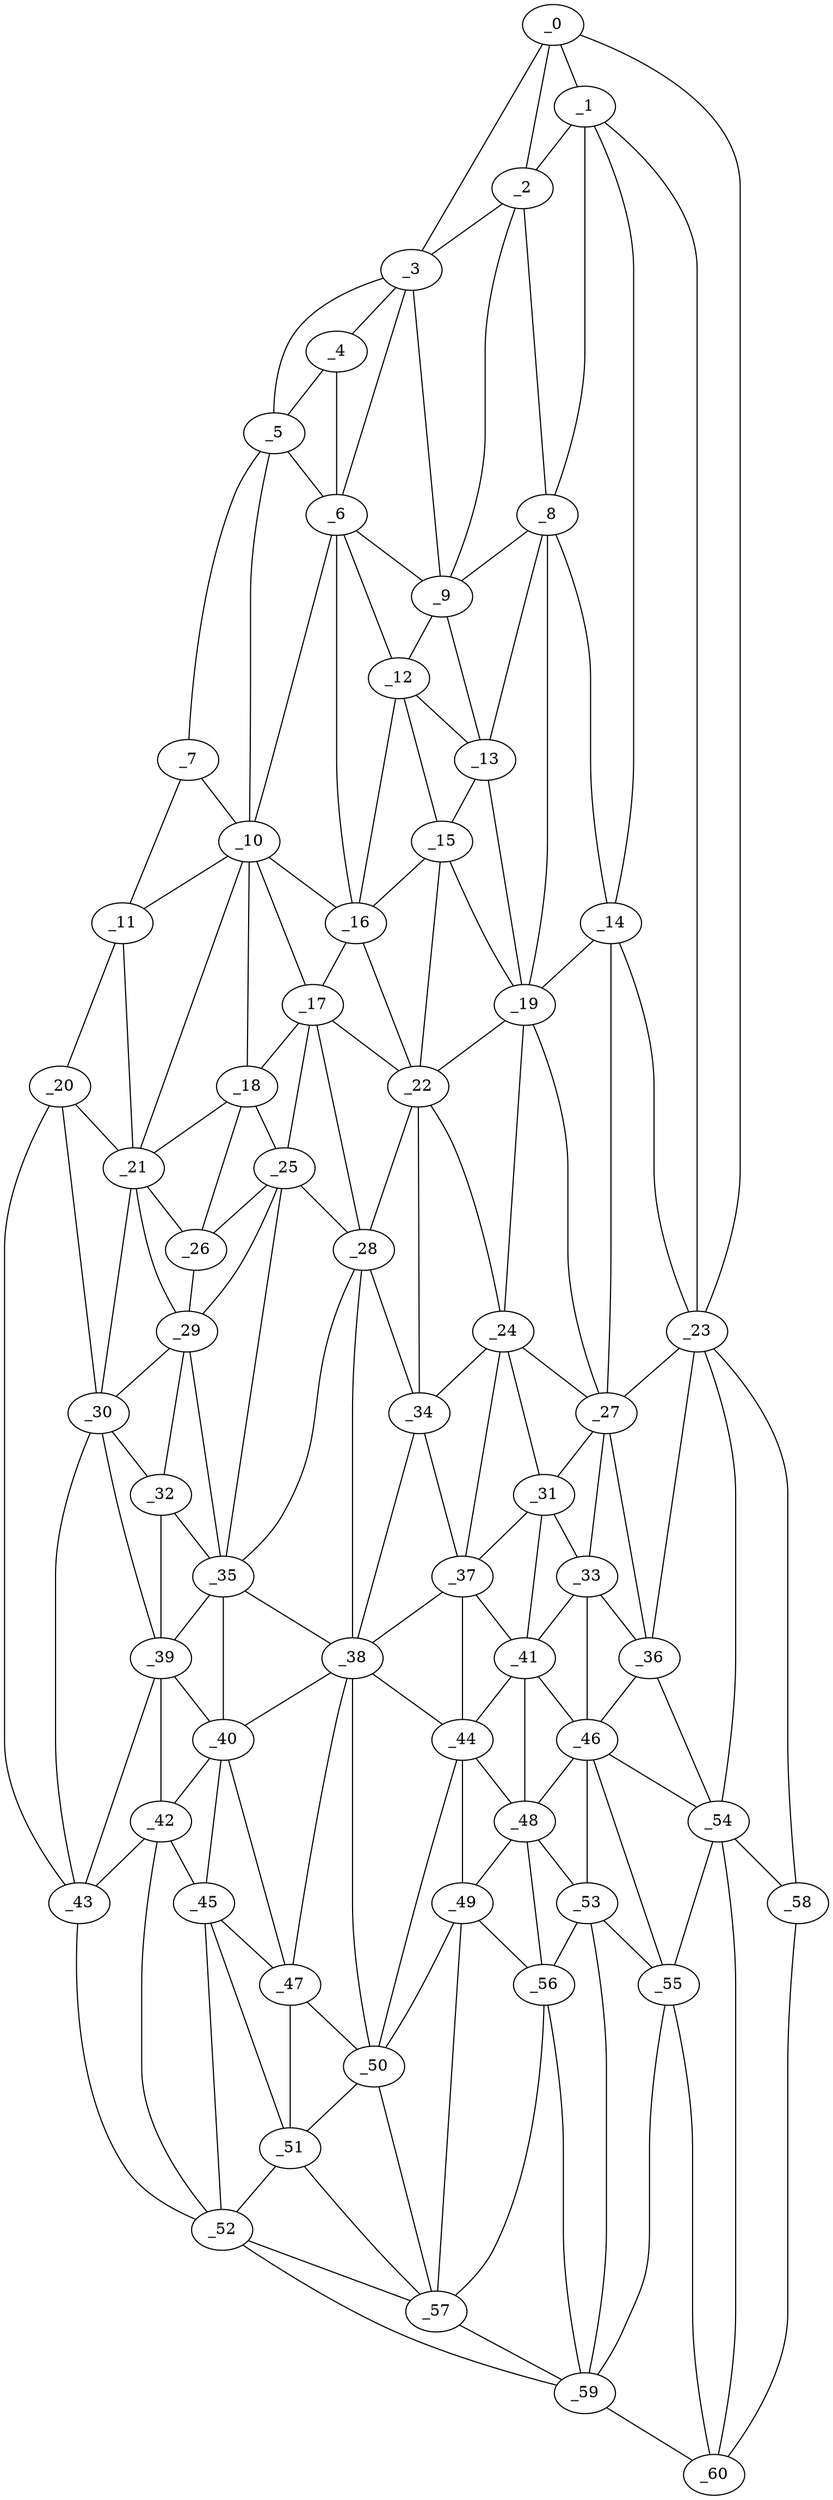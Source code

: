 graph "obj16__335.gxl" {
	_0	 [x=5,
		y=14];
	_1	 [x=7,
		y=25];
	_0 -- _1	 [valence=1];
	_2	 [x=10,
		y=59];
	_0 -- _2	 [valence=2];
	_3	 [x=12,
		y=84];
	_0 -- _3	 [valence=1];
	_23	 [x=50,
		y=8];
	_0 -- _23	 [valence=1];
	_1 -- _2	 [valence=2];
	_8	 [x=26,
		y=58];
	_1 -- _8	 [valence=1];
	_14	 [x=36,
		y=47];
	_1 -- _14	 [valence=2];
	_1 -- _23	 [valence=1];
	_2 -- _3	 [valence=2];
	_2 -- _8	 [valence=1];
	_9	 [x=27,
		y=73];
	_2 -- _9	 [valence=2];
	_4	 [x=14,
		y=91];
	_3 -- _4	 [valence=2];
	_5	 [x=15,
		y=108];
	_3 -- _5	 [valence=1];
	_6	 [x=22,
		y=88];
	_3 -- _6	 [valence=1];
	_3 -- _9	 [valence=1];
	_4 -- _5	 [valence=2];
	_4 -- _6	 [valence=1];
	_5 -- _6	 [valence=2];
	_7	 [x=23,
		y=116];
	_5 -- _7	 [valence=1];
	_10	 [x=27,
		y=111];
	_5 -- _10	 [valence=2];
	_6 -- _9	 [valence=2];
	_6 -- _10	 [valence=2];
	_12	 [x=31,
		y=83];
	_6 -- _12	 [valence=1];
	_16	 [x=37,
		y=91];
	_6 -- _16	 [valence=2];
	_7 -- _10	 [valence=2];
	_11	 [x=28,
		y=121];
	_7 -- _11	 [valence=1];
	_8 -- _9	 [valence=2];
	_13	 [x=34,
		y=73];
	_8 -- _13	 [valence=1];
	_8 -- _14	 [valence=1];
	_19	 [x=44,
		y=61];
	_8 -- _19	 [valence=2];
	_9 -- _12	 [valence=2];
	_9 -- _13	 [valence=1];
	_10 -- _11	 [valence=2];
	_10 -- _16	 [valence=2];
	_17	 [x=42,
		y=99];
	_10 -- _17	 [valence=1];
	_18	 [x=43,
		y=104];
	_10 -- _18	 [valence=1];
	_21	 [x=47,
		y=115];
	_10 -- _21	 [valence=2];
	_20	 [x=44,
		y=123];
	_11 -- _20	 [valence=1];
	_11 -- _21	 [valence=1];
	_12 -- _13	 [valence=2];
	_15	 [x=37,
		y=80];
	_12 -- _15	 [valence=2];
	_12 -- _16	 [valence=2];
	_13 -- _15	 [valence=1];
	_13 -- _19	 [valence=2];
	_14 -- _19	 [valence=2];
	_14 -- _23	 [valence=2];
	_27	 [x=52,
		y=47];
	_14 -- _27	 [valence=2];
	_15 -- _16	 [valence=1];
	_15 -- _19	 [valence=2];
	_22	 [x=48,
		y=86];
	_15 -- _22	 [valence=1];
	_16 -- _17	 [valence=1];
	_16 -- _22	 [valence=2];
	_17 -- _18	 [valence=2];
	_17 -- _22	 [valence=2];
	_25	 [x=51,
		y=104];
	_17 -- _25	 [valence=2];
	_28	 [x=57,
		y=97];
	_17 -- _28	 [valence=2];
	_18 -- _21	 [valence=2];
	_18 -- _25	 [valence=2];
	_26	 [x=51,
		y=111];
	_18 -- _26	 [valence=2];
	_19 -- _22	 [valence=2];
	_24	 [x=50,
		y=60];
	_19 -- _24	 [valence=2];
	_19 -- _27	 [valence=1];
	_20 -- _21	 [valence=2];
	_30	 [x=61,
		y=122];
	_20 -- _30	 [valence=2];
	_43	 [x=79,
		y=121];
	_20 -- _43	 [valence=1];
	_21 -- _26	 [valence=1];
	_29	 [x=57,
		y=111];
	_21 -- _29	 [valence=1];
	_21 -- _30	 [valence=2];
	_22 -- _24	 [valence=2];
	_22 -- _28	 [valence=2];
	_34	 [x=64,
		y=79];
	_22 -- _34	 [valence=2];
	_23 -- _27	 [valence=2];
	_36	 [x=65,
		y=43];
	_23 -- _36	 [valence=2];
	_54	 [x=99,
		y=28];
	_23 -- _54	 [valence=2];
	_58	 [x=101,
		y=20];
	_23 -- _58	 [valence=1];
	_24 -- _27	 [valence=2];
	_31	 [x=63,
		y=54];
	_24 -- _31	 [valence=2];
	_24 -- _34	 [valence=1];
	_37	 [x=65,
		y=67];
	_24 -- _37	 [valence=1];
	_25 -- _26	 [valence=2];
	_25 -- _28	 [valence=2];
	_25 -- _29	 [valence=2];
	_35	 [x=64,
		y=104];
	_25 -- _35	 [valence=2];
	_26 -- _29	 [valence=1];
	_27 -- _31	 [valence=1];
	_33	 [x=64,
		y=49];
	_27 -- _33	 [valence=1];
	_27 -- _36	 [valence=2];
	_28 -- _34	 [valence=1];
	_28 -- _35	 [valence=2];
	_38	 [x=71,
		y=79];
	_28 -- _38	 [valence=1];
	_29 -- _30	 [valence=2];
	_32	 [x=63,
		y=114];
	_29 -- _32	 [valence=2];
	_29 -- _35	 [valence=2];
	_30 -- _32	 [valence=2];
	_39	 [x=72,
		y=114];
	_30 -- _39	 [valence=2];
	_30 -- _43	 [valence=2];
	_31 -- _33	 [valence=2];
	_31 -- _37	 [valence=2];
	_41	 [x=78,
		y=59];
	_31 -- _41	 [valence=2];
	_32 -- _35	 [valence=2];
	_32 -- _39	 [valence=2];
	_33 -- _36	 [valence=1];
	_33 -- _41	 [valence=2];
	_46	 [x=85,
		y=48];
	_33 -- _46	 [valence=1];
	_34 -- _37	 [valence=1];
	_34 -- _38	 [valence=2];
	_35 -- _38	 [valence=2];
	_35 -- _39	 [valence=1];
	_40	 [x=73,
		y=105];
	_35 -- _40	 [valence=2];
	_36 -- _46	 [valence=2];
	_36 -- _54	 [valence=2];
	_37 -- _38	 [valence=2];
	_37 -- _41	 [valence=2];
	_44	 [x=83,
		y=70];
	_37 -- _44	 [valence=2];
	_38 -- _40	 [valence=1];
	_38 -- _44	 [valence=1];
	_47	 [x=85,
		y=93];
	_38 -- _47	 [valence=1];
	_50	 [x=91,
		y=82];
	_38 -- _50	 [valence=2];
	_39 -- _40	 [valence=2];
	_42	 [x=79,
		y=110];
	_39 -- _42	 [valence=1];
	_39 -- _43	 [valence=2];
	_40 -- _42	 [valence=1];
	_45	 [x=84,
		y=99];
	_40 -- _45	 [valence=2];
	_40 -- _47	 [valence=2];
	_41 -- _44	 [valence=1];
	_41 -- _46	 [valence=1];
	_48	 [x=87,
		y=59];
	_41 -- _48	 [valence=2];
	_42 -- _43	 [valence=2];
	_42 -- _45	 [valence=1];
	_52	 [x=91,
		y=115];
	_42 -- _52	 [valence=2];
	_43 -- _52	 [valence=1];
	_44 -- _48	 [valence=1];
	_49	 [x=91,
		y=71];
	_44 -- _49	 [valence=2];
	_44 -- _50	 [valence=1];
	_45 -- _47	 [valence=1];
	_51	 [x=91,
		y=99];
	_45 -- _51	 [valence=2];
	_45 -- _52	 [valence=1];
	_46 -- _48	 [valence=2];
	_53	 [x=92,
		y=46];
	_46 -- _53	 [valence=2];
	_46 -- _54	 [valence=1];
	_55	 [x=99,
		y=34];
	_46 -- _55	 [valence=2];
	_47 -- _50	 [valence=2];
	_47 -- _51	 [valence=1];
	_48 -- _49	 [valence=2];
	_48 -- _53	 [valence=1];
	_56	 [x=99,
		y=68];
	_48 -- _56	 [valence=2];
	_49 -- _50	 [valence=2];
	_49 -- _56	 [valence=1];
	_57	 [x=100,
		y=80];
	_49 -- _57	 [valence=2];
	_50 -- _51	 [valence=1];
	_50 -- _57	 [valence=2];
	_51 -- _52	 [valence=2];
	_51 -- _57	 [valence=1];
	_52 -- _57	 [valence=1];
	_59	 [x=116,
		y=64];
	_52 -- _59	 [valence=1];
	_53 -- _55	 [valence=2];
	_53 -- _56	 [valence=2];
	_53 -- _59	 [valence=2];
	_54 -- _55	 [valence=2];
	_54 -- _58	 [valence=2];
	_60	 [x=122,
		y=28];
	_54 -- _60	 [valence=1];
	_55 -- _59	 [valence=1];
	_55 -- _60	 [valence=2];
	_56 -- _57	 [valence=2];
	_56 -- _59	 [valence=2];
	_57 -- _59	 [valence=2];
	_58 -- _60	 [valence=1];
	_59 -- _60	 [valence=1];
}
